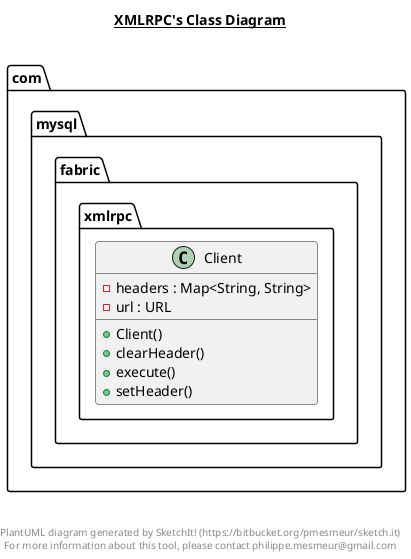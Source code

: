 @startuml

title __XMLRPC's Class Diagram__\n

  namespace com.mysql.fabric {
    namespace xmlrpc {
      class com.mysql.fabric.xmlrpc.Client {
          - headers : Map<String, String>
          - url : URL
          + Client()
          + clearHeader()
          + execute()
          + setHeader()
      }
    }
  }
  



right footer


PlantUML diagram generated by SketchIt! (https://bitbucket.org/pmesmeur/sketch.it)
For more information about this tool, please contact philippe.mesmeur@gmail.com
endfooter

@enduml
